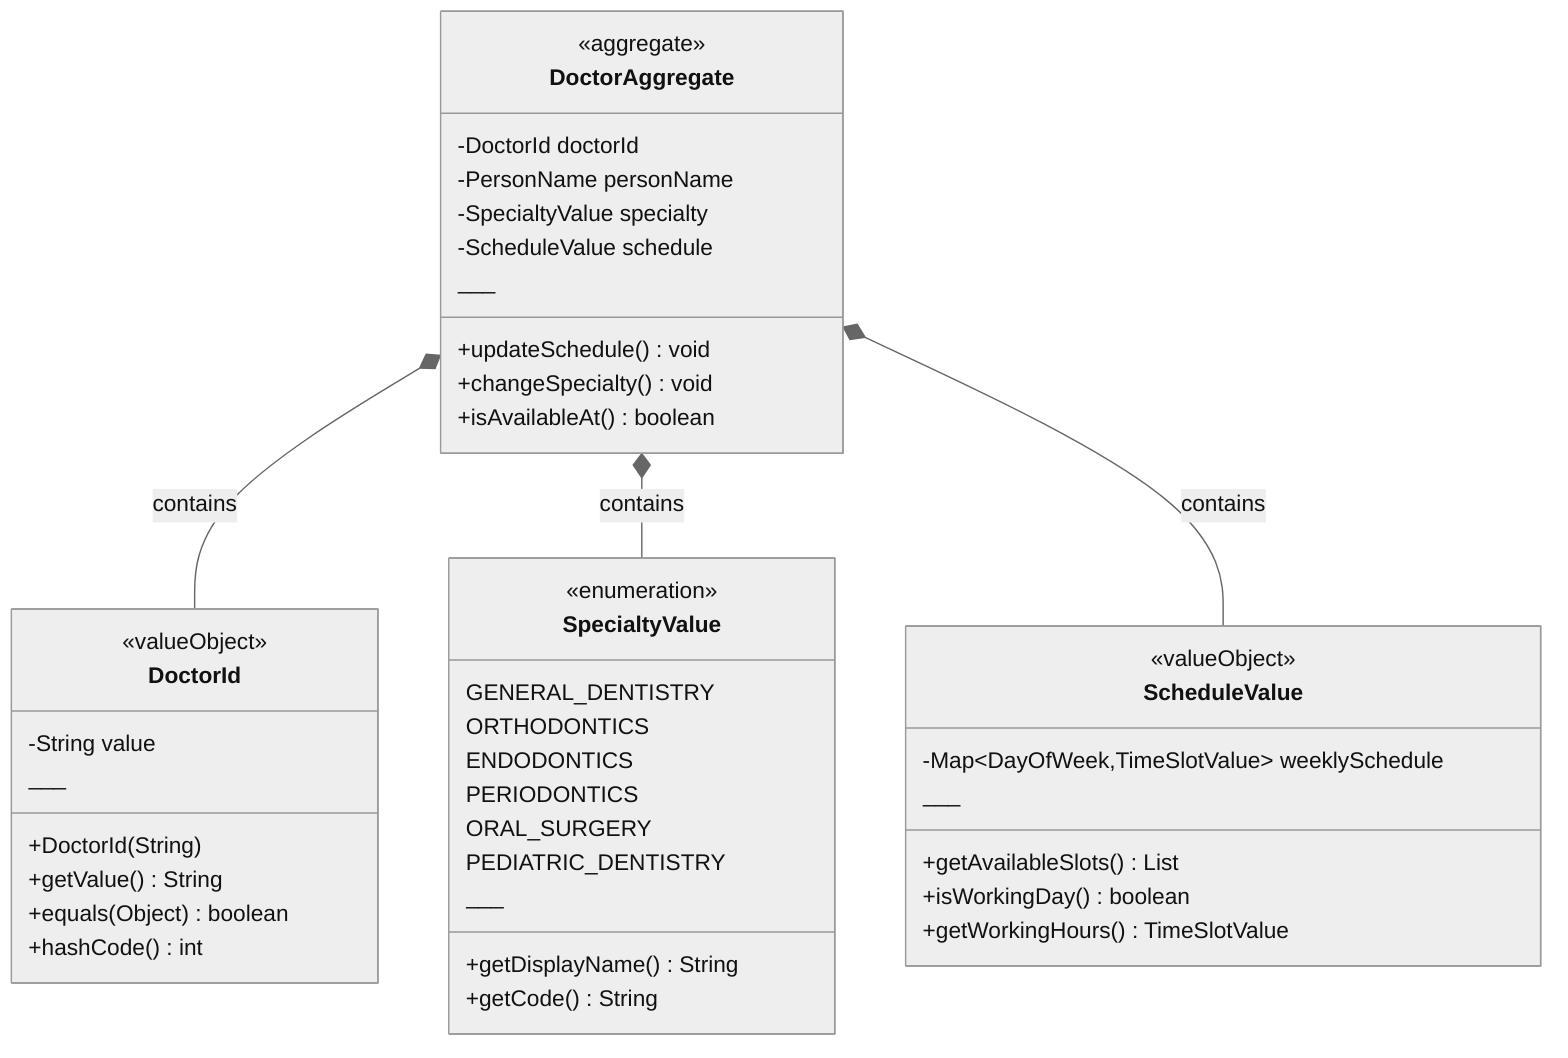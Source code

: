 %%{init: {'theme':'neutral'}}%%
classDiagram
    class DoctorAggregate {
        <<aggregate>>
        -DoctorId doctorId
        -PersonName personName
        -SpecialtyValue specialty
        -ScheduleValue schedule
        ___
        +updateSchedule() void
        +changeSpecialty() void
        +isAvailableAt() boolean
    }
    
    class DoctorId {
        <<valueObject>>
        -String value
        ___
        +DoctorId(String)
        +getValue() String
        +equals(Object) boolean
        +hashCode() int
    }
    
    class SpecialtyValue {
        <<enumeration>>
        GENERAL_DENTISTRY
        ORTHODONTICS
        ENDODONTICS
        PERIODONTICS
        ORAL_SURGERY
        PEDIATRIC_DENTISTRY
        ___
        +getDisplayName() String
        +getCode() String
    }
    
    class ScheduleValue {
        <<valueObject>>
        -Map~DayOfWeek,TimeSlotValue~ weeklySchedule
        ___
        +getAvailableSlots() List
        +isWorkingDay() boolean
        +getWorkingHours() TimeSlotValue
    }
    
    DoctorAggregate *-- DoctorId : contains
    DoctorAggregate *-- SpecialtyValue : contains
    DoctorAggregate *-- ScheduleValue : contains